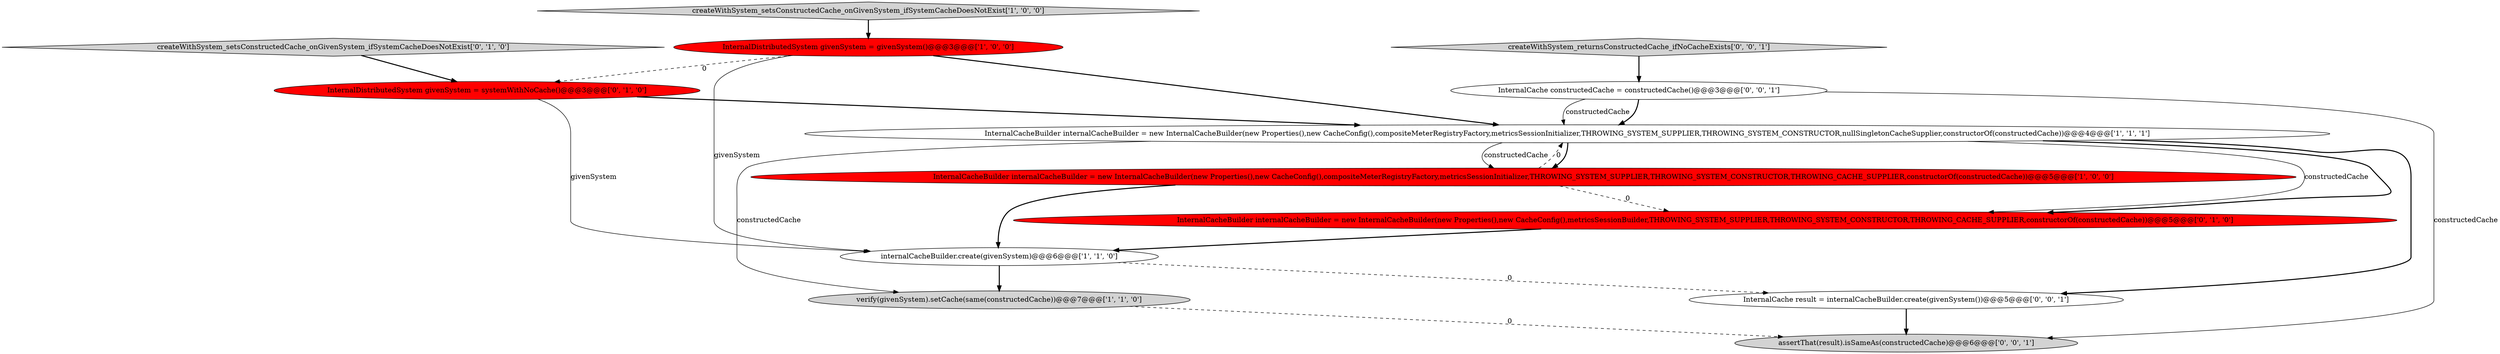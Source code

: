 digraph {
12 [style = filled, label = "createWithSystem_returnsConstructedCache_ifNoCacheExists['0', '0', '1']", fillcolor = lightgray, shape = diamond image = "AAA0AAABBB3BBB"];
7 [style = filled, label = "InternalDistributedSystem givenSystem = systemWithNoCache()@@@3@@@['0', '1', '0']", fillcolor = red, shape = ellipse image = "AAA1AAABBB2BBB"];
0 [style = filled, label = "InternalCacheBuilder internalCacheBuilder = new InternalCacheBuilder(new Properties(),new CacheConfig(),compositeMeterRegistryFactory,metricsSessionInitializer,THROWING_SYSTEM_SUPPLIER,THROWING_SYSTEM_CONSTRUCTOR,THROWING_CACHE_SUPPLIER,constructorOf(constructedCache))@@@5@@@['1', '0', '0']", fillcolor = red, shape = ellipse image = "AAA1AAABBB1BBB"];
10 [style = filled, label = "InternalCache result = internalCacheBuilder.create(givenSystem())@@@5@@@['0', '0', '1']", fillcolor = white, shape = ellipse image = "AAA0AAABBB3BBB"];
11 [style = filled, label = "assertThat(result).isSameAs(constructedCache)@@@6@@@['0', '0', '1']", fillcolor = lightgray, shape = ellipse image = "AAA0AAABBB3BBB"];
9 [style = filled, label = "InternalCache constructedCache = constructedCache()@@@3@@@['0', '0', '1']", fillcolor = white, shape = ellipse image = "AAA0AAABBB3BBB"];
3 [style = filled, label = "InternalDistributedSystem givenSystem = givenSystem()@@@3@@@['1', '0', '0']", fillcolor = red, shape = ellipse image = "AAA1AAABBB1BBB"];
4 [style = filled, label = "InternalCacheBuilder internalCacheBuilder = new InternalCacheBuilder(new Properties(),new CacheConfig(),compositeMeterRegistryFactory,metricsSessionInitializer,THROWING_SYSTEM_SUPPLIER,THROWING_SYSTEM_CONSTRUCTOR,nullSingletonCacheSupplier,constructorOf(constructedCache))@@@4@@@['1', '1', '1']", fillcolor = white, shape = ellipse image = "AAA0AAABBB1BBB"];
1 [style = filled, label = "internalCacheBuilder.create(givenSystem)@@@6@@@['1', '1', '0']", fillcolor = white, shape = ellipse image = "AAA0AAABBB1BBB"];
6 [style = filled, label = "createWithSystem_setsConstructedCache_onGivenSystem_ifSystemCacheDoesNotExist['0', '1', '0']", fillcolor = lightgray, shape = diamond image = "AAA0AAABBB2BBB"];
8 [style = filled, label = "InternalCacheBuilder internalCacheBuilder = new InternalCacheBuilder(new Properties(),new CacheConfig(),metricsSessionBuilder,THROWING_SYSTEM_SUPPLIER,THROWING_SYSTEM_CONSTRUCTOR,THROWING_CACHE_SUPPLIER,constructorOf(constructedCache))@@@5@@@['0', '1', '0']", fillcolor = red, shape = ellipse image = "AAA1AAABBB2BBB"];
2 [style = filled, label = "verify(givenSystem).setCache(same(constructedCache))@@@7@@@['1', '1', '0']", fillcolor = lightgray, shape = ellipse image = "AAA0AAABBB1BBB"];
5 [style = filled, label = "createWithSystem_setsConstructedCache_onGivenSystem_ifSystemCacheDoesNotExist['1', '0', '0']", fillcolor = lightgray, shape = diamond image = "AAA0AAABBB1BBB"];
5->3 [style = bold, label=""];
4->10 [style = bold, label=""];
4->2 [style = solid, label="constructedCache"];
7->1 [style = solid, label="givenSystem"];
3->7 [style = dashed, label="0"];
9->4 [style = bold, label=""];
0->4 [style = dashed, label="0"];
1->10 [style = dashed, label="0"];
7->4 [style = bold, label=""];
12->9 [style = bold, label=""];
3->4 [style = bold, label=""];
4->0 [style = bold, label=""];
8->1 [style = bold, label=""];
0->1 [style = bold, label=""];
4->8 [style = solid, label="constructedCache"];
3->1 [style = solid, label="givenSystem"];
4->8 [style = bold, label=""];
4->0 [style = solid, label="constructedCache"];
9->4 [style = solid, label="constructedCache"];
0->8 [style = dashed, label="0"];
1->2 [style = bold, label=""];
2->11 [style = dashed, label="0"];
6->7 [style = bold, label=""];
9->11 [style = solid, label="constructedCache"];
10->11 [style = bold, label=""];
}
